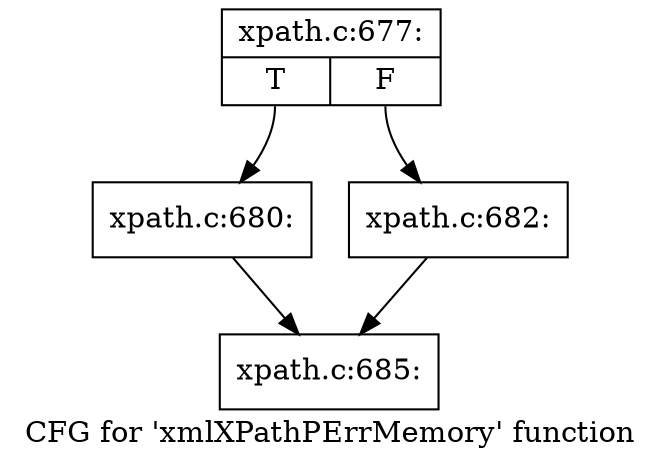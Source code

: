 digraph "CFG for 'xmlXPathPErrMemory' function" {
	label="CFG for 'xmlXPathPErrMemory' function";

	Node0x4f9f8d0 [shape=record,label="{xpath.c:677:|{<s0>T|<s1>F}}"];
	Node0x4f9f8d0:s0 -> Node0x4fa3590;
	Node0x4f9f8d0:s1 -> Node0x4b74af0;
	Node0x4fa3590 [shape=record,label="{xpath.c:680:}"];
	Node0x4fa3590 -> Node0x4fa35e0;
	Node0x4b74af0 [shape=record,label="{xpath.c:682:}"];
	Node0x4b74af0 -> Node0x4fa35e0;
	Node0x4fa35e0 [shape=record,label="{xpath.c:685:}"];
}

